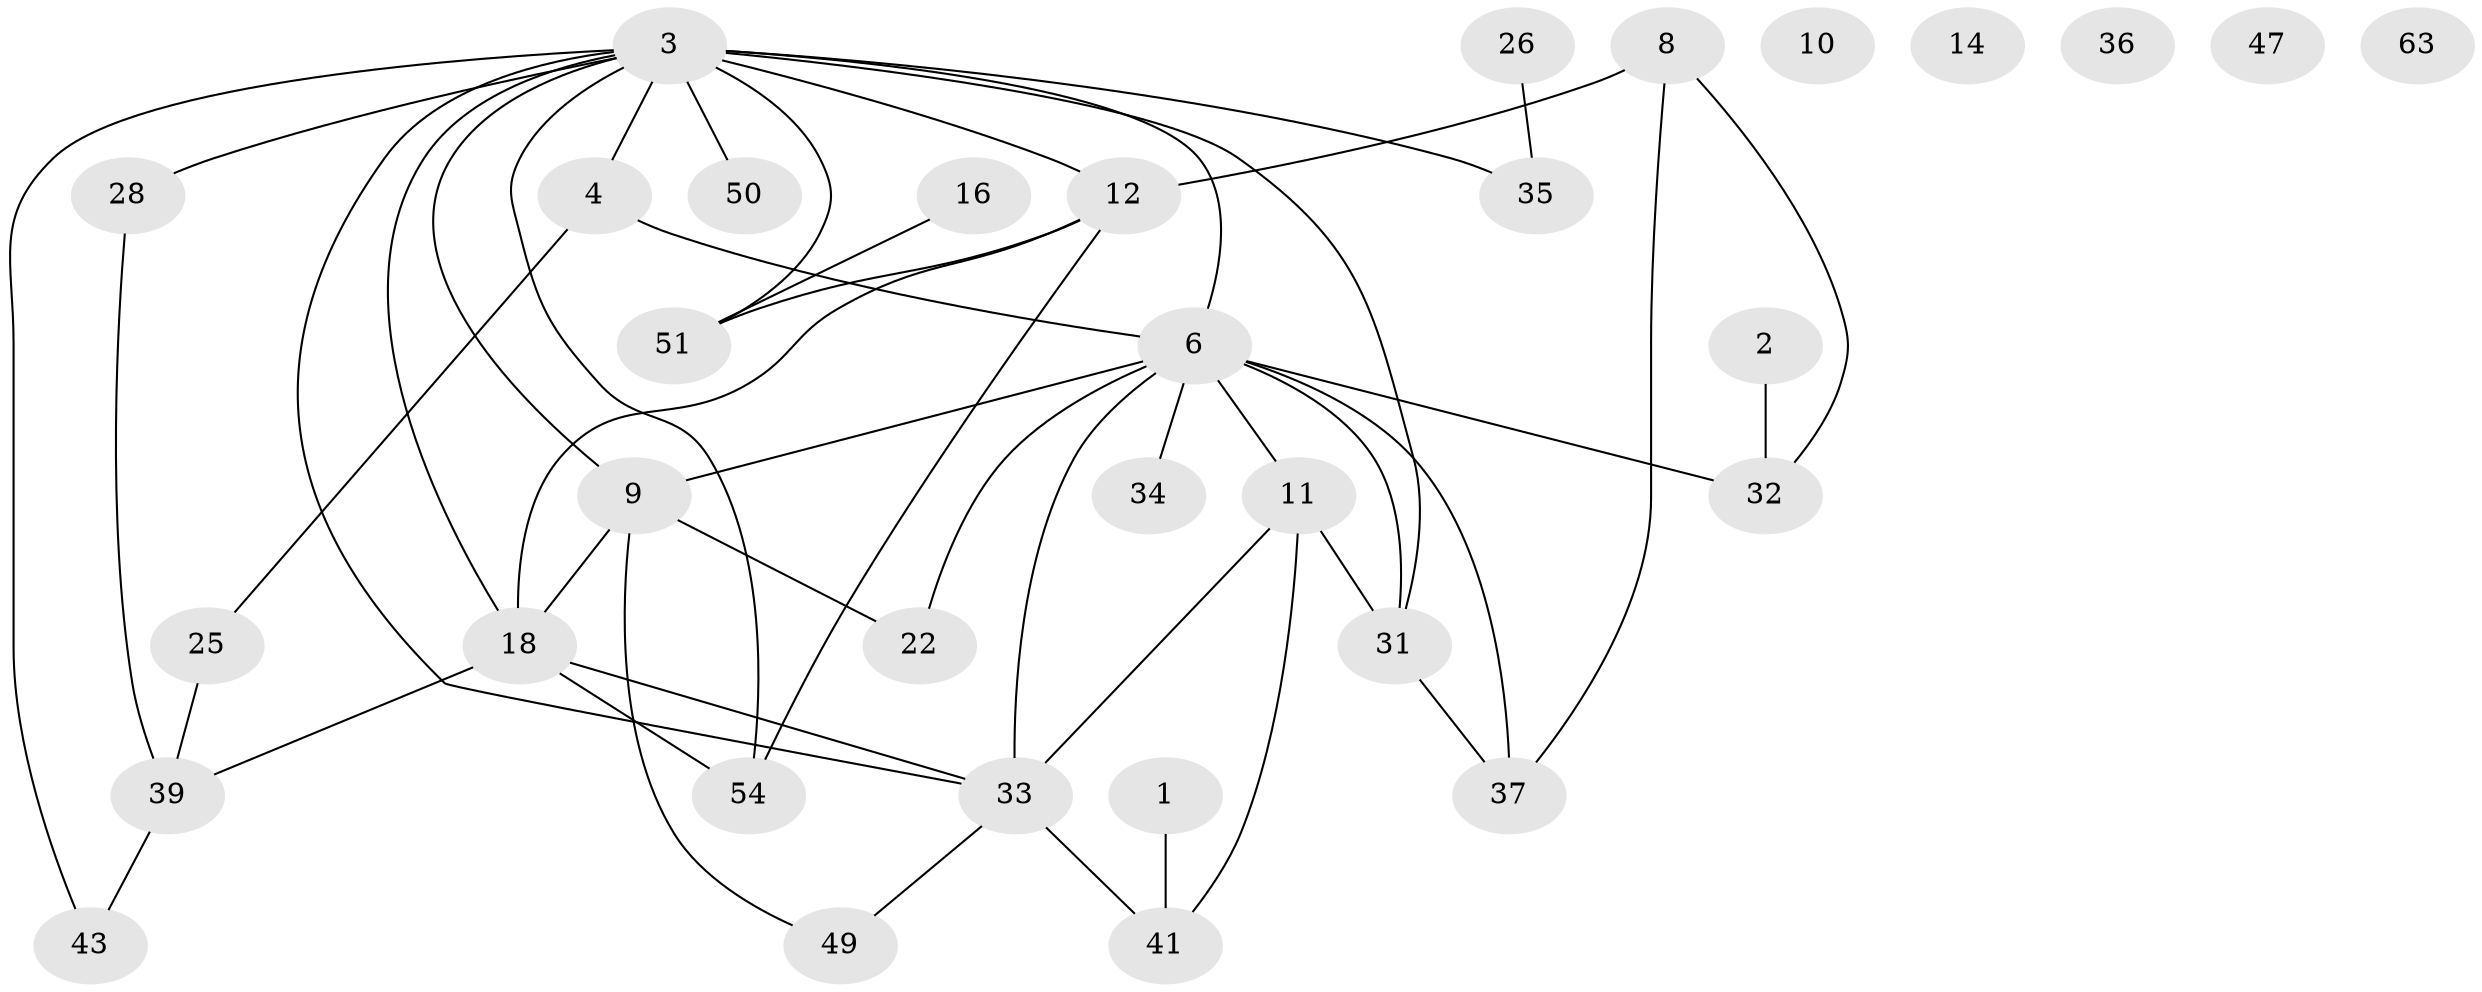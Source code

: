 // original degree distribution, {1: 0.1791044776119403, 3: 0.26865671641791045, 2: 0.2537313432835821, 4: 0.08955223880597014, 6: 0.05970149253731343, 0: 0.07462686567164178, 8: 0.014925373134328358, 5: 0.04477611940298507, 7: 0.014925373134328358}
// Generated by graph-tools (version 1.1) at 2025/12/03/09/25 04:12:55]
// undirected, 33 vertices, 48 edges
graph export_dot {
graph [start="1"]
  node [color=gray90,style=filled];
  1 [super="+64"];
  2;
  3 [super="+59+5+15"];
  4 [super="+23"];
  6 [super="+17+7+20+57"];
  8 [super="+27+45"];
  9 [super="+61+55"];
  10;
  11 [super="+13"];
  12 [super="+48+40"];
  14;
  16;
  18 [super="+60+19+21"];
  22 [super="+44"];
  25 [super="+56"];
  26;
  28 [super="+53+30"];
  31 [super="+66+58"];
  32;
  33 [super="+42"];
  34;
  35;
  36;
  37 [super="+38"];
  39 [super="+52"];
  41;
  43;
  47;
  49;
  50;
  51;
  54;
  63;
  1 -- 41;
  2 -- 32;
  3 -- 33;
  3 -- 4;
  3 -- 43;
  3 -- 50;
  3 -- 54;
  3 -- 35;
  3 -- 6;
  3 -- 18;
  3 -- 51 [weight=2];
  3 -- 31;
  3 -- 12 [weight=2];
  3 -- 9;
  3 -- 28 [weight=2];
  4 -- 25;
  4 -- 6;
  6 -- 34;
  6 -- 9;
  6 -- 31 [weight=2];
  6 -- 11;
  6 -- 32;
  6 -- 33 [weight=2];
  6 -- 22;
  6 -- 37;
  8 -- 32;
  8 -- 37;
  8 -- 12;
  9 -- 22;
  9 -- 49;
  9 -- 18;
  11 -- 31;
  11 -- 33;
  11 -- 41;
  12 -- 54;
  12 -- 51;
  12 -- 18;
  16 -- 51;
  18 -- 33;
  18 -- 54;
  18 -- 39;
  25 -- 39;
  26 -- 35;
  28 -- 39;
  31 -- 37;
  33 -- 41;
  33 -- 49;
  39 -- 43;
}
